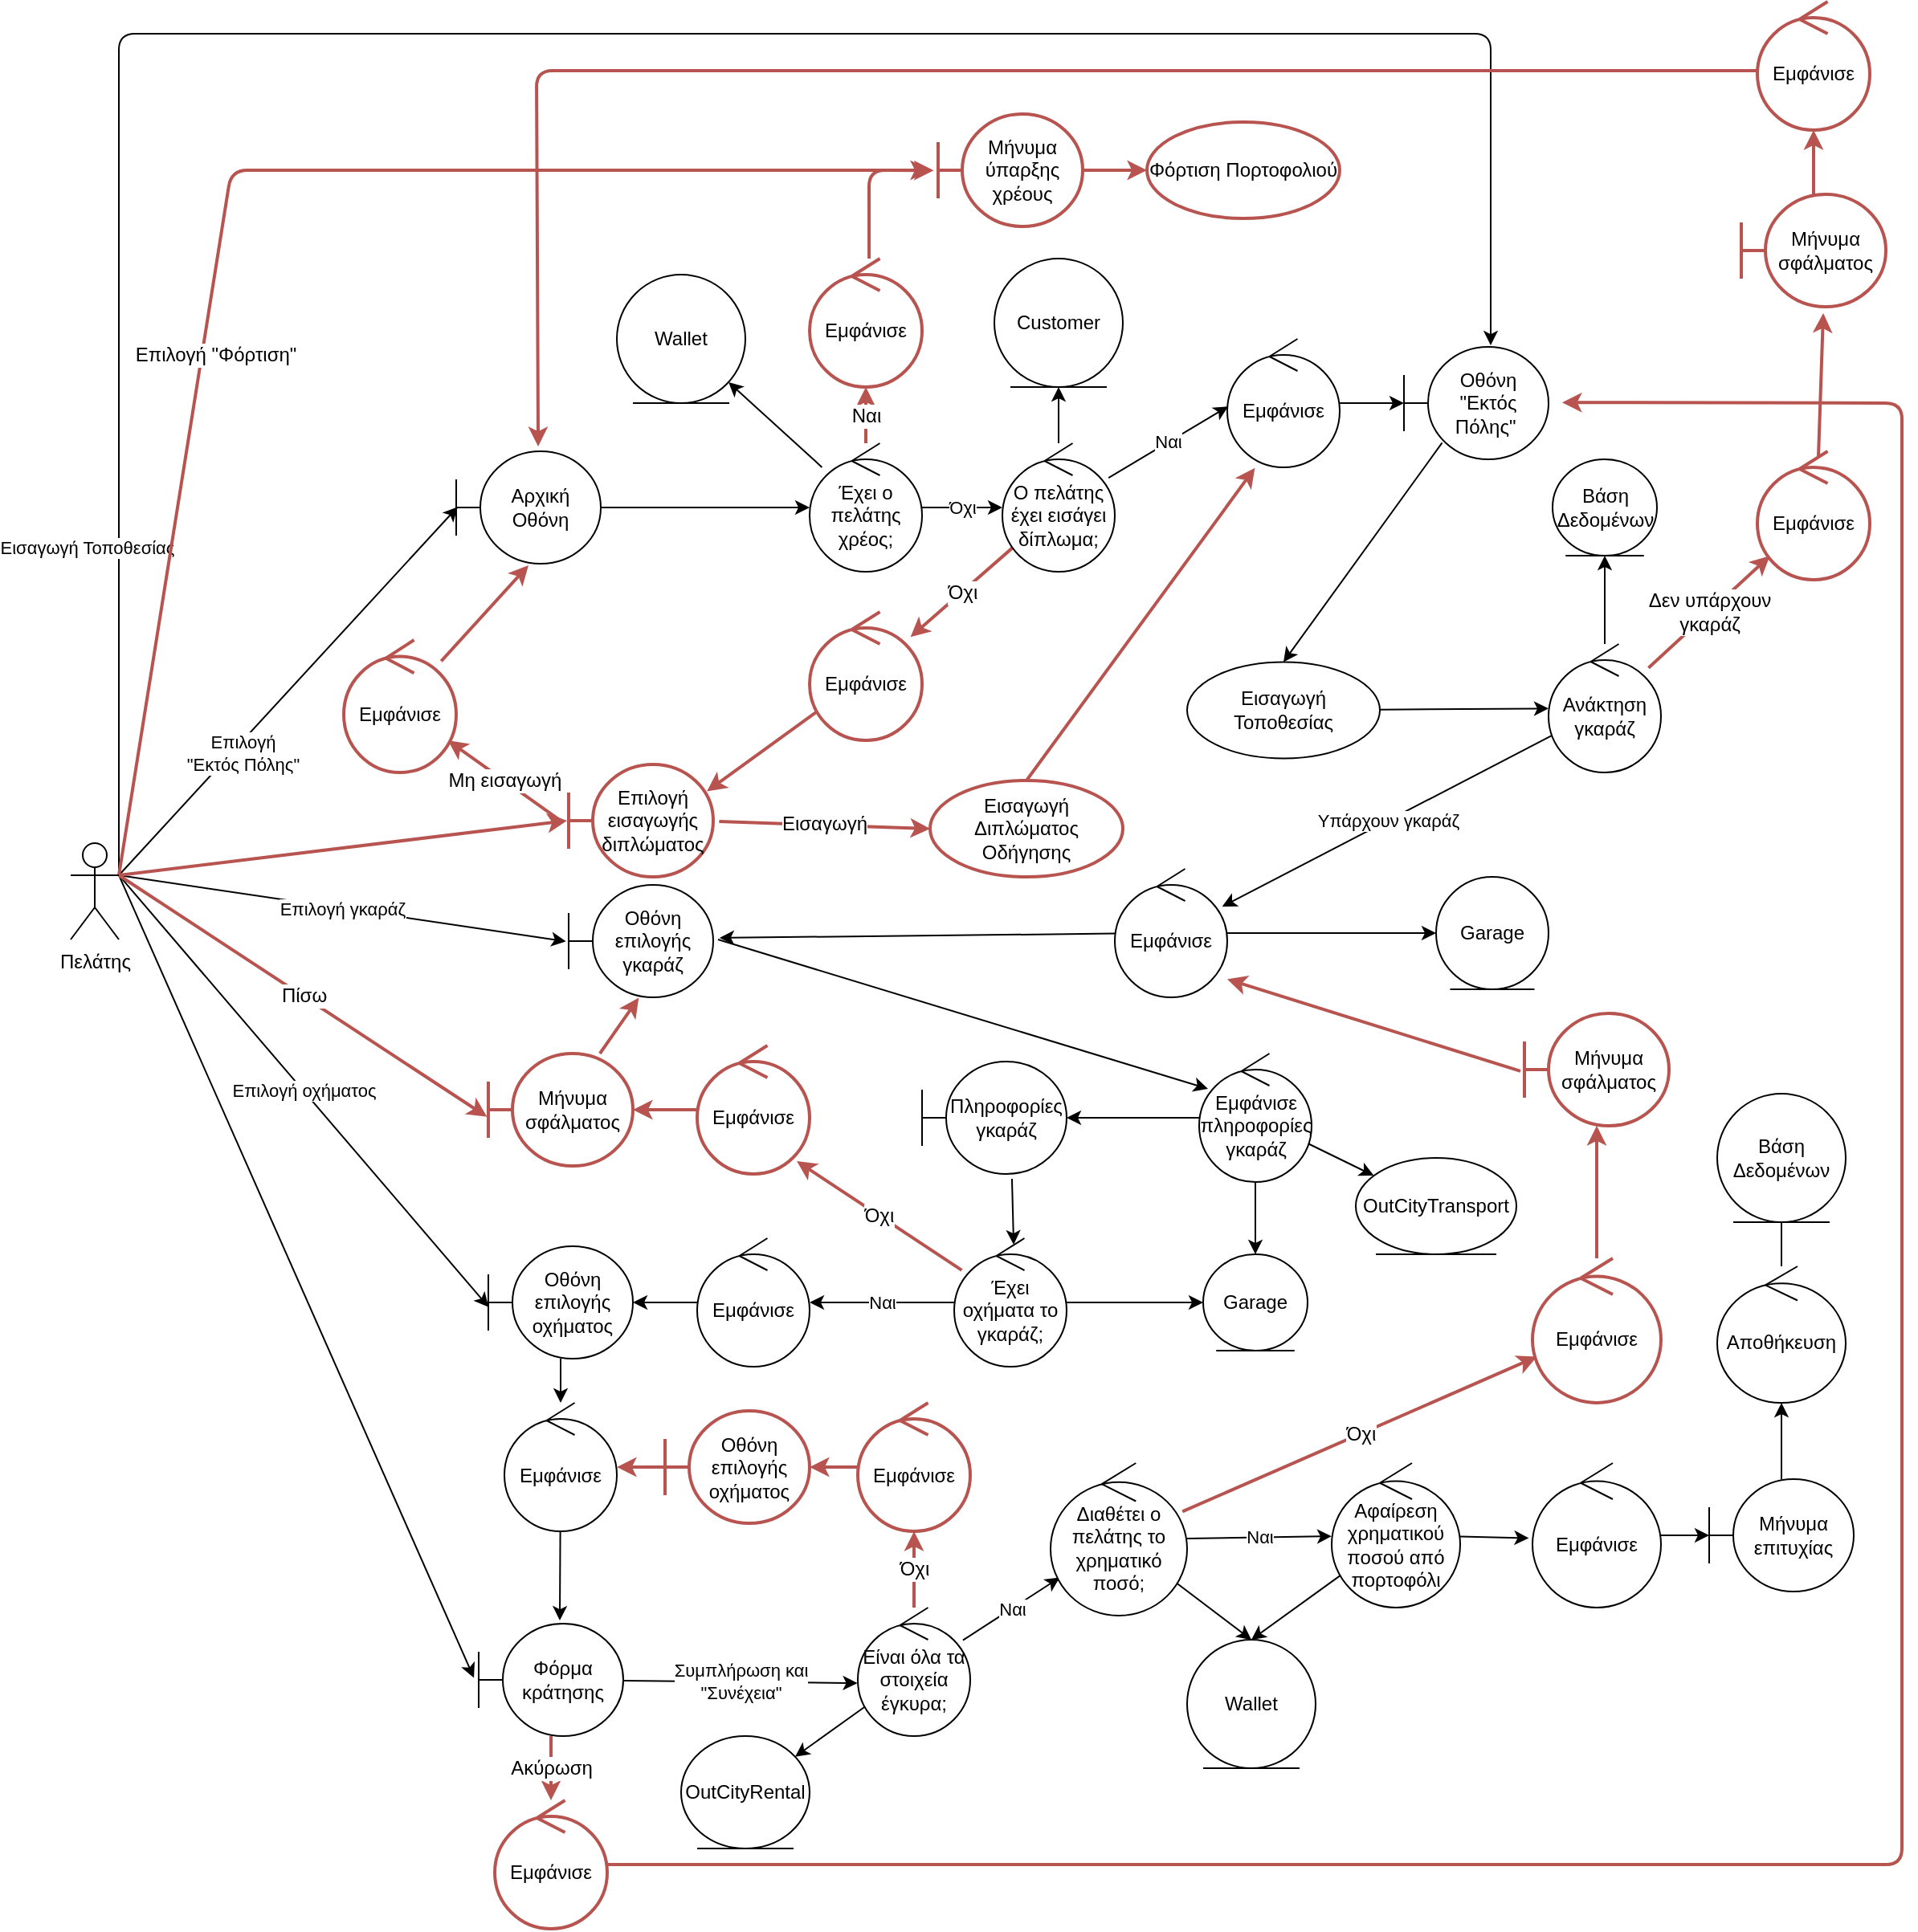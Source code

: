 <mxfile>
    <diagram id="-z3Yh579_QSOd7VFaLvF" name="Page-1">
        <mxGraphModel dx="2342" dy="1142" grid="1" gridSize="10" guides="1" tooltips="1" connect="1" arrows="1" fold="1" page="1" pageScale="1" pageWidth="850" pageHeight="1100" math="0" shadow="0">
            <root>
                <mxCell id="0"/>
                <mxCell id="1" parent="0"/>
                <mxCell id="128" value="Επιλογή&lt;br&gt;&quot;Εκτός Πόλης&quot;" style="edgeStyle=none;html=1;exitX=1;exitY=0.333;exitDx=0;exitDy=0;exitPerimeter=0;entryX=0.011;entryY=0.494;entryDx=0;entryDy=0;entryPerimeter=0;" parent="1" source="2" target="126" edge="1">
                    <mxGeometry x="-0.307" y="-5" relative="1" as="geometry">
                        <Array as="points"/>
                        <mxPoint as="offset"/>
                    </mxGeometry>
                </mxCell>
                <mxCell id="148" value="Επιλογή γκαράζ" style="edgeStyle=none;html=1;exitX=1;exitY=0.333;exitDx=0;exitDy=0;exitPerimeter=0;entryX=-0.019;entryY=0.502;entryDx=0;entryDy=0;entryPerimeter=0;" parent="1" source="2" target="146" edge="1">
                    <mxGeometry relative="1" as="geometry">
                        <Array as="points"/>
                    </mxGeometry>
                </mxCell>
                <mxCell id="160" value="Επιλογή οχήματος" style="edgeStyle=none;html=1;exitX=1;exitY=0.333;exitDx=0;exitDy=0;exitPerimeter=0;entryX=0.002;entryY=0.541;entryDx=0;entryDy=0;entryPerimeter=0;" parent="1" source="2" target="157" edge="1">
                    <mxGeometry relative="1" as="geometry"/>
                </mxCell>
                <mxCell id="165" value="" style="edgeStyle=none;html=1;exitX=1;exitY=0.333;exitDx=0;exitDy=0;exitPerimeter=0;entryX=-0.033;entryY=0.482;entryDx=0;entryDy=0;entryPerimeter=0;" parent="1" source="2" target="163" edge="1">
                    <mxGeometry relative="1" as="geometry"/>
                </mxCell>
                <mxCell id="198" style="edgeStyle=none;html=1;exitX=1;exitY=0.333;exitDx=0;exitDy=0;exitPerimeter=0;entryX=-0.011;entryY=0.5;entryDx=0;entryDy=0;entryPerimeter=0;fontSize=12;fillColor=default;strokeColor=#b85450;strokeWidth=2;" parent="1" source="2" target="196" edge="1">
                    <mxGeometry relative="1" as="geometry">
                        <Array as="points"/>
                    </mxGeometry>
                </mxCell>
                <mxCell id="228" value="Εισαγωγή Τοποθεσίας" style="edgeStyle=none;html=1;entryX=0.6;entryY=-0.014;entryDx=0;entryDy=0;entryPerimeter=0;exitX=1;exitY=0.333;exitDx=0;exitDy=0;exitPerimeter=0;" parent="1" source="2" target="224" edge="1">
                    <mxGeometry x="-0.741" y="20" relative="1" as="geometry">
                        <Array as="points">
                            <mxPoint x="10" y="140"/>
                            <mxPoint x="864" y="140"/>
                        </Array>
                        <mxPoint as="offset"/>
                    </mxGeometry>
                </mxCell>
                <mxCell id="241" value="Πίσω" style="edgeStyle=none;html=1;exitX=1;exitY=0.333;exitDx=0;exitDy=0;exitPerimeter=0;entryX=-0.009;entryY=0.563;entryDx=0;entryDy=0;entryPerimeter=0;fontSize=12;fillColor=default;strokeColor=#b85450;strokeWidth=2;" parent="1" source="2" target="238" edge="1">
                    <mxGeometry relative="1" as="geometry"/>
                </mxCell>
                <mxCell id="268" value="Επιλογή &quot;Φόρτιση&quot;" style="edgeStyle=none;html=1;exitX=1;exitY=0.333;exitDx=0;exitDy=0;exitPerimeter=0;entryX=-0.056;entryY=0.5;entryDx=0;entryDy=0;entryPerimeter=0;fontSize=12;strokeColor=#b85450;fillColor=default;strokeWidth=2;" edge="1" parent="1" source="2" target="187">
                    <mxGeometry x="-0.251" y="-8" relative="1" as="geometry">
                        <Array as="points">
                            <mxPoint x="80" y="225"/>
                        </Array>
                        <mxPoint as="offset"/>
                    </mxGeometry>
                </mxCell>
                <mxCell id="2" value="Πελάτης" style="shape=umlActor;verticalLabelPosition=bottom;verticalAlign=top;html=1;" parent="1" vertex="1">
                    <mxGeometry x="-20" y="644" width="30" height="60" as="geometry"/>
                </mxCell>
                <mxCell id="131" value="" style="edgeStyle=none;html=1;" parent="1" source="126" target="129" edge="1">
                    <mxGeometry relative="1" as="geometry"/>
                </mxCell>
                <mxCell id="126" value="Αρχική Οθόνη" style="shape=umlBoundary;whiteSpace=wrap;html=1;" parent="1" vertex="1">
                    <mxGeometry x="220" y="400" width="90" height="70" as="geometry"/>
                </mxCell>
                <mxCell id="133" value="Όχι" style="edgeStyle=none;html=1;" parent="1" source="129" target="132" edge="1">
                    <mxGeometry relative="1" as="geometry"/>
                </mxCell>
                <mxCell id="135" value="" style="edgeStyle=none;html=1;" parent="1" source="129" target="134" edge="1">
                    <mxGeometry relative="1" as="geometry"/>
                </mxCell>
                <mxCell id="186" value="Ναι" style="edgeStyle=none;html=1;fontSize=12;fillColor=default;strokeColor=#b85450;strokeWidth=2;" parent="1" source="129" target="185" edge="1">
                    <mxGeometry relative="1" as="geometry"/>
                </mxCell>
                <mxCell id="129" value="Έχει ο πελάτης χρέος;" style="ellipse;shape=umlControl;whiteSpace=wrap;html=1;" parent="1" vertex="1">
                    <mxGeometry x="440" y="395" width="70" height="80" as="geometry"/>
                </mxCell>
                <mxCell id="137" value="" style="edgeStyle=none;html=1;" parent="1" source="132" target="136" edge="1">
                    <mxGeometry relative="1" as="geometry"/>
                </mxCell>
                <mxCell id="139" value="Ναι" style="edgeStyle=none;html=1;entryX=0.008;entryY=0.526;entryDx=0;entryDy=0;entryPerimeter=0;" parent="1" source="132" target="225" edge="1">
                    <mxGeometry relative="1" as="geometry"/>
                </mxCell>
                <mxCell id="195" value="Όχι" style="edgeStyle=none;html=1;fontSize=12;fillColor=default;strokeColor=#b85450;strokeWidth=2;" parent="1" source="132" target="194" edge="1">
                    <mxGeometry relative="1" as="geometry"/>
                </mxCell>
                <mxCell id="132" value="Ο πελάτης έχει εισάγει δίπλωμα;" style="ellipse;shape=umlControl;whiteSpace=wrap;html=1;" parent="1" vertex="1">
                    <mxGeometry x="560" y="395" width="70" height="80" as="geometry"/>
                </mxCell>
                <mxCell id="134" value="Wallet" style="ellipse;shape=umlEntity;whiteSpace=wrap;html=1;" parent="1" vertex="1">
                    <mxGeometry x="320" y="290" width="80" height="80" as="geometry"/>
                </mxCell>
                <mxCell id="136" value="Customer" style="ellipse;shape=umlEntity;whiteSpace=wrap;html=1;" parent="1" vertex="1">
                    <mxGeometry x="555" y="280" width="80" height="80" as="geometry"/>
                </mxCell>
                <mxCell id="143" value="" style="edgeStyle=none;html=1;" parent="1" source="138" target="140" edge="1">
                    <mxGeometry relative="1" as="geometry"/>
                </mxCell>
                <mxCell id="138" value="Εισαγωγή Τοποθεσίας" style="ellipse;whiteSpace=wrap;html=1;" parent="1" vertex="1">
                    <mxGeometry x="675" y="531.25" width="120" height="60" as="geometry"/>
                </mxCell>
                <mxCell id="142" value="" style="edgeStyle=none;html=1;" parent="1" source="140" target="141" edge="1">
                    <mxGeometry relative="1" as="geometry"/>
                </mxCell>
                <mxCell id="145" value="Υπάρχουν γκαράζ" style="edgeStyle=none;html=1;" parent="1" source="140" target="144" edge="1">
                    <mxGeometry relative="1" as="geometry"/>
                </mxCell>
                <mxCell id="210" value="Δεν υπάρχουν&lt;br&gt;γκαράζ" style="edgeStyle=none;html=1;fontSize=12;fillColor=default;strokeColor=#b85450;strokeWidth=2;" parent="1" source="140" target="209" edge="1">
                    <mxGeometry relative="1" as="geometry"/>
                </mxCell>
                <mxCell id="140" value="Ανάκτηση γκαράζ" style="ellipse;shape=umlControl;whiteSpace=wrap;html=1;" parent="1" vertex="1">
                    <mxGeometry x="900" y="520" width="70" height="80" as="geometry"/>
                </mxCell>
                <mxCell id="141" value="Βάση Δεδομένων" style="ellipse;shape=umlEntity;whiteSpace=wrap;html=1;" parent="1" vertex="1">
                    <mxGeometry x="902.5" y="405" width="65" height="60" as="geometry"/>
                </mxCell>
                <mxCell id="147" style="edgeStyle=none;html=1;entryX=1.044;entryY=0.471;entryDx=0;entryDy=0;entryPerimeter=0;" parent="1" source="144" target="146" edge="1">
                    <mxGeometry relative="1" as="geometry">
                        <Array as="points"/>
                    </mxGeometry>
                </mxCell>
                <mxCell id="219" value="" style="edgeStyle=none;html=1;" parent="1" source="144" target="218" edge="1">
                    <mxGeometry relative="1" as="geometry"/>
                </mxCell>
                <mxCell id="144" value="Εμφάνισε" style="ellipse;shape=umlControl;whiteSpace=wrap;html=1;" parent="1" vertex="1">
                    <mxGeometry x="630" y="660" width="70" height="80" as="geometry"/>
                </mxCell>
                <mxCell id="150" style="edgeStyle=none;html=1;exitX=1.033;exitY=0.486;exitDx=0;exitDy=0;exitPerimeter=0;entryX=0.079;entryY=0.275;entryDx=0;entryDy=0;entryPerimeter=0;" parent="1" source="146" target="149" edge="1">
                    <mxGeometry relative="1" as="geometry"/>
                </mxCell>
                <mxCell id="146" value="Οθόνη επιλογής γκαράζ" style="shape=umlBoundary;whiteSpace=wrap;html=1;" parent="1" vertex="1">
                    <mxGeometry x="290" y="670" width="90" height="70" as="geometry"/>
                </mxCell>
                <mxCell id="152" value="" style="edgeStyle=none;html=1;" parent="1" source="149" target="151" edge="1">
                    <mxGeometry relative="1" as="geometry"/>
                </mxCell>
                <mxCell id="232" style="edgeStyle=none;html=1;" parent="1" source="149" target="231" edge="1">
                    <mxGeometry relative="1" as="geometry"/>
                </mxCell>
                <mxCell id="266" style="edgeStyle=none;html=1;" parent="1" source="149" target="155" edge="1">
                    <mxGeometry relative="1" as="geometry"/>
                </mxCell>
                <mxCell id="149" value="Εμφάνισε πληροφορίες&lt;br&gt;γκαράζ" style="ellipse;shape=umlControl;whiteSpace=wrap;html=1;" parent="1" vertex="1">
                    <mxGeometry x="682.5" y="775" width="70" height="80" as="geometry"/>
                </mxCell>
                <mxCell id="151" value="Garage" style="ellipse;shape=umlEntity;whiteSpace=wrap;html=1;" parent="1" vertex="1">
                    <mxGeometry x="685" y="900" width="65" height="60" as="geometry"/>
                </mxCell>
                <mxCell id="159" value="Ναι" style="edgeStyle=none;html=1;" parent="1" source="153" target="234" edge="1">
                    <mxGeometry relative="1" as="geometry">
                        <mxPoint x="420" y="900" as="targetPoint"/>
                    </mxGeometry>
                </mxCell>
                <mxCell id="230" style="edgeStyle=none;html=1;entryX=0;entryY=0.5;entryDx=0;entryDy=0;" parent="1" source="153" target="151" edge="1">
                    <mxGeometry relative="1" as="geometry"/>
                </mxCell>
                <mxCell id="237" value="Όχι" style="edgeStyle=none;html=1;entryX=0.886;entryY=0.9;entryDx=0;entryDy=0;entryPerimeter=0;fontSize=12;fillColor=default;strokeColor=#b85450;strokeWidth=2;" parent="1" source="153" target="236" edge="1">
                    <mxGeometry relative="1" as="geometry"/>
                </mxCell>
                <mxCell id="153" value="Έχει οχήματα το γκαράζ;" style="ellipse;shape=umlControl;whiteSpace=wrap;html=1;" parent="1" vertex="1">
                    <mxGeometry x="530" y="890" width="70" height="80" as="geometry"/>
                </mxCell>
                <mxCell id="155" value="OutCityTransport" style="ellipse;shape=umlEntity;whiteSpace=wrap;html=1;" parent="1" vertex="1">
                    <mxGeometry x="780" y="840" width="100" height="60" as="geometry"/>
                </mxCell>
                <mxCell id="162" value="" style="edgeStyle=none;html=1;" parent="1" source="157" target="161" edge="1">
                    <mxGeometry relative="1" as="geometry"/>
                </mxCell>
                <mxCell id="157" value="Οθόνη επιλογής οχήματος" style="shape=umlBoundary;whiteSpace=wrap;html=1;" parent="1" vertex="1">
                    <mxGeometry x="240" y="895" width="90" height="70" as="geometry"/>
                </mxCell>
                <mxCell id="164" style="edgeStyle=none;html=1;entryX=0.561;entryY=-0.028;entryDx=0;entryDy=0;entryPerimeter=0;" parent="1" source="161" target="163" edge="1">
                    <mxGeometry relative="1" as="geometry"/>
                </mxCell>
                <mxCell id="161" value="Εμφάνισε" style="ellipse;shape=umlControl;whiteSpace=wrap;html=1;" parent="1" vertex="1">
                    <mxGeometry x="250" y="992.5" width="70" height="80" as="geometry"/>
                </mxCell>
                <mxCell id="167" value="Συμπλήρωση και&lt;br&gt;&quot;Συνέχεια&quot;" style="edgeStyle=none;html=1;entryX=-0.003;entryY=0.588;entryDx=0;entryDy=0;entryPerimeter=0;" parent="1" source="163" target="166" edge="1">
                    <mxGeometry relative="1" as="geometry"/>
                </mxCell>
                <mxCell id="247" value="Ακύρωση" style="edgeStyle=none;html=1;fontSize=12;fillColor=default;strokeColor=#b85450;strokeWidth=2;" parent="1" source="163" target="246" edge="1">
                    <mxGeometry relative="1" as="geometry"/>
                </mxCell>
                <mxCell id="163" value="Φόρμα κράτησης" style="shape=umlBoundary;whiteSpace=wrap;html=1;" parent="1" vertex="1">
                    <mxGeometry x="234" y="1130" width="90" height="70" as="geometry"/>
                </mxCell>
                <mxCell id="169" value="Ναι" style="edgeStyle=none;html=1;" parent="1" source="166" target="168" edge="1">
                    <mxGeometry relative="1" as="geometry"/>
                </mxCell>
                <mxCell id="171" value="" style="edgeStyle=none;html=1;" parent="1" source="166" target="170" edge="1">
                    <mxGeometry relative="1" as="geometry"/>
                </mxCell>
                <mxCell id="251" value="Όχι" style="edgeStyle=none;html=1;fontSize=12;fillColor=default;strokeColor=#b85450;strokeWidth=2;" parent="1" source="166" target="250" edge="1">
                    <mxGeometry relative="1" as="geometry"/>
                </mxCell>
                <mxCell id="166" value="Είναι όλα τα στοιχεία έγκυρα;" style="ellipse;shape=umlControl;whiteSpace=wrap;html=1;" parent="1" vertex="1">
                    <mxGeometry x="470" y="1120" width="70" height="80" as="geometry"/>
                </mxCell>
                <mxCell id="173" value="" style="edgeStyle=none;html=1;entryX=0.5;entryY=0;entryDx=0;entryDy=0;" parent="1" source="168" target="172" edge="1">
                    <mxGeometry relative="1" as="geometry"/>
                </mxCell>
                <mxCell id="175" value="Ναι" style="edgeStyle=none;html=1;" parent="1" source="168" target="174" edge="1">
                    <mxGeometry relative="1" as="geometry"/>
                </mxCell>
                <mxCell id="261" value="Όχι" style="edgeStyle=none;html=1;fontSize=12;fillColor=default;strokeColor=#b85450;strokeWidth=2;" parent="1" source="168" target="260" edge="1">
                    <mxGeometry relative="1" as="geometry"/>
                </mxCell>
                <mxCell id="168" value="Διαθέτει ο πελάτης το χρηματικό ποσό;" style="ellipse;shape=umlControl;whiteSpace=wrap;html=1;" parent="1" vertex="1">
                    <mxGeometry x="590" y="1030" width="85" height="95" as="geometry"/>
                </mxCell>
                <mxCell id="170" value="OutCityRental" style="ellipse;shape=umlEntity;whiteSpace=wrap;html=1;" parent="1" vertex="1">
                    <mxGeometry x="360" y="1200" width="80" height="70" as="geometry"/>
                </mxCell>
                <mxCell id="172" value="Wallet" style="ellipse;shape=umlEntity;whiteSpace=wrap;html=1;" parent="1" vertex="1">
                    <mxGeometry x="675" y="1140" width="80" height="80" as="geometry"/>
                </mxCell>
                <mxCell id="199" style="edgeStyle=none;html=1;entryX=0.5;entryY=0;entryDx=0;entryDy=0;" parent="1" source="174" target="172" edge="1">
                    <mxGeometry relative="1" as="geometry"/>
                </mxCell>
                <mxCell id="257" style="edgeStyle=none;html=1;entryX=-0.028;entryY=0.519;entryDx=0;entryDy=0;entryPerimeter=0;" parent="1" source="174" target="255" edge="1">
                    <mxGeometry relative="1" as="geometry"/>
                </mxCell>
                <mxCell id="174" value="Αφαίρεση χρηματικού ποσού από πορτοφόλι" style="ellipse;shape=umlControl;whiteSpace=wrap;html=1;" parent="1" vertex="1">
                    <mxGeometry x="765" y="1030" width="80" height="90" as="geometry"/>
                </mxCell>
                <mxCell id="184" style="edgeStyle=none;html=1;entryX=0.5;entryY=0;entryDx=0;entryDy=0;" parent="1" source="179" target="183" edge="1">
                    <mxGeometry relative="1" as="geometry"/>
                </mxCell>
                <mxCell id="179" value="Αποθήκευση" style="ellipse;shape=umlControl;whiteSpace=wrap;html=1;" parent="1" vertex="1">
                    <mxGeometry x="1005" y="907.5" width="80" height="85" as="geometry"/>
                </mxCell>
                <mxCell id="183" value="Βάση Δεδομένων" style="ellipse;shape=umlEntity;whiteSpace=wrap;html=1;" parent="1" vertex="1">
                    <mxGeometry x="1005" y="800" width="80" height="80" as="geometry"/>
                </mxCell>
                <mxCell id="190" style="edgeStyle=none;html=1;entryX=-0.03;entryY=0.502;entryDx=0;entryDy=0;entryPerimeter=0;fontSize=12;fillColor=default;strokeColor=#b85450;strokeWidth=2;exitX=0.529;exitY=0;exitDx=0;exitDy=0;exitPerimeter=0;" parent="1" source="185" target="187" edge="1">
                    <mxGeometry relative="1" as="geometry">
                        <Array as="points">
                            <mxPoint x="477" y="225"/>
                        </Array>
                    </mxGeometry>
                </mxCell>
                <mxCell id="185" value="Εμφάνισε" style="ellipse;shape=umlControl;whiteSpace=wrap;html=1;fillColor=default;strokeColor=#b85450;strokeWidth=2;" parent="1" vertex="1">
                    <mxGeometry x="440" y="280" width="70" height="80" as="geometry"/>
                </mxCell>
                <mxCell id="191" style="edgeStyle=none;html=1;entryX=0;entryY=0.5;entryDx=0;entryDy=0;fontSize=12;fillColor=default;strokeColor=#b85450;strokeWidth=2;" parent="1" source="187" target="267" edge="1">
                    <mxGeometry relative="1" as="geometry">
                        <mxPoint x="648.686" y="225.84" as="targetPoint"/>
                    </mxGeometry>
                </mxCell>
                <mxCell id="187" value="Μήνυμα ύπαρξης χρέους" style="shape=umlBoundary;whiteSpace=wrap;html=1;fillColor=none;strokeColor=#b85450;strokeWidth=2;" parent="1" vertex="1">
                    <mxGeometry x="520" y="190" width="90" height="70" as="geometry"/>
                </mxCell>
                <mxCell id="197" style="edgeStyle=none;html=1;entryX=0.956;entryY=0.239;entryDx=0;entryDy=0;entryPerimeter=0;fontSize=12;fillColor=default;strokeColor=#b85450;strokeWidth=2;" parent="1" source="194" target="196" edge="1">
                    <mxGeometry relative="1" as="geometry">
                        <Array as="points"/>
                    </mxGeometry>
                </mxCell>
                <mxCell id="194" value="Εμφάνισε" style="ellipse;shape=umlControl;whiteSpace=wrap;html=1;strokeColor=#b85450;strokeWidth=2;" parent="1" vertex="1">
                    <mxGeometry x="440" y="500" width="70" height="80" as="geometry"/>
                </mxCell>
                <mxCell id="201" value="Μη εισαγωγή" style="edgeStyle=none;html=1;fontSize=12;fillColor=default;strokeColor=#b85450;strokeWidth=2;exitX=-0.056;exitY=0.5;exitDx=0;exitDy=0;exitPerimeter=0;" parent="1" source="196" target="200" edge="1">
                    <mxGeometry x="0.004" relative="1" as="geometry">
                        <mxPoint as="offset"/>
                    </mxGeometry>
                </mxCell>
                <mxCell id="206" value="Εισαγωγή" style="edgeStyle=none;html=1;fontSize=12;fillColor=default;strokeColor=#b85450;strokeWidth=2;entryX=0;entryY=0.5;entryDx=0;entryDy=0;exitX=1.041;exitY=0.508;exitDx=0;exitDy=0;exitPerimeter=0;" parent="1" source="196" target="205" edge="1">
                    <mxGeometry x="0.013" y="1" relative="1" as="geometry">
                        <Array as="points"/>
                        <mxPoint x="-1" as="offset"/>
                    </mxGeometry>
                </mxCell>
                <mxCell id="196" value="Επιλογή εισαγωγής διπλώματος" style="shape=umlBoundary;whiteSpace=wrap;html=1;strokeColor=#b85450;strokeWidth=2;" parent="1" vertex="1">
                    <mxGeometry x="290" y="595" width="90" height="70" as="geometry"/>
                </mxCell>
                <mxCell id="203" style="edgeStyle=none;html=1;entryX=0.5;entryY=1.014;entryDx=0;entryDy=0;entryPerimeter=0;fontSize=12;fillColor=default;strokeColor=#b85450;strokeWidth=2;" parent="1" source="200" target="126" edge="1">
                    <mxGeometry relative="1" as="geometry"/>
                </mxCell>
                <mxCell id="200" value="Εμφάνισε" style="ellipse;shape=umlControl;whiteSpace=wrap;html=1;fillColor=default;strokeColor=#b85450;strokeWidth=2;" parent="1" vertex="1">
                    <mxGeometry x="150" y="517.5" width="70" height="82.5" as="geometry"/>
                </mxCell>
                <mxCell id="207" style="edgeStyle=none;html=1;entryX=0.246;entryY=1.004;entryDx=0;entryDy=0;fontSize=12;fillColor=default;strokeColor=#b85450;strokeWidth=2;exitX=0.5;exitY=0;exitDx=0;exitDy=0;entryPerimeter=0;" parent="1" source="205" target="225" edge="1">
                    <mxGeometry relative="1" as="geometry">
                        <Array as="points"/>
                    </mxGeometry>
                </mxCell>
                <mxCell id="205" value="Εισαγωγή Διπλώματος Οδήγησης" style="ellipse;whiteSpace=wrap;html=1;strokeColor=#b85450;strokeWidth=2;" parent="1" vertex="1">
                    <mxGeometry x="515" y="605" width="120" height="60" as="geometry"/>
                </mxCell>
                <mxCell id="211" style="edgeStyle=none;html=1;exitX=0.014;exitY=0.538;exitDx=0;exitDy=0;exitPerimeter=0;fontSize=12;fillColor=default;strokeColor=#b85450;strokeWidth=2;entryX=0.567;entryY=-0.043;entryDx=0;entryDy=0;entryPerimeter=0;" parent="1" source="213" target="126" edge="1">
                    <mxGeometry relative="1" as="geometry">
                        <Array as="points">
                            <mxPoint x="270" y="163"/>
                        </Array>
                        <mxPoint x="270" y="390" as="targetPoint"/>
                    </mxGeometry>
                </mxCell>
                <mxCell id="214" value="" style="edgeStyle=none;html=1;fontSize=12;fillColor=default;strokeColor=#b85450;strokeWidth=2;entryX=0.567;entryY=1.057;entryDx=0;entryDy=0;entryPerimeter=0;exitX=0.543;exitY=0.038;exitDx=0;exitDy=0;exitPerimeter=0;" parent="1" source="209" target="212" edge="1">
                    <mxGeometry relative="1" as="geometry"/>
                </mxCell>
                <mxCell id="209" value="Εμφάνισε" style="ellipse;shape=umlControl;whiteSpace=wrap;html=1;strokeColor=#b85450;strokeWidth=2;" parent="1" vertex="1">
                    <mxGeometry x="1030" y="400" width="70" height="80" as="geometry"/>
                </mxCell>
                <mxCell id="215" value="" style="edgeStyle=none;html=1;fontSize=12;fillColor=default;strokeColor=#b85450;strokeWidth=2;" parent="1" source="212" target="213" edge="1">
                    <mxGeometry relative="1" as="geometry"/>
                </mxCell>
                <mxCell id="212" value="Μήνυμα σφάλματος" style="shape=umlBoundary;whiteSpace=wrap;html=1;fillColor=none;strokeColor=#b85450;strokeWidth=2;" parent="1" vertex="1">
                    <mxGeometry x="1020" y="240" width="90" height="70" as="geometry"/>
                </mxCell>
                <mxCell id="213" value="Εμφάνισε" style="ellipse;shape=umlControl;whiteSpace=wrap;html=1;strokeColor=#b85450;strokeWidth=2;" parent="1" vertex="1">
                    <mxGeometry x="1030" y="120" width="70" height="80" as="geometry"/>
                </mxCell>
                <mxCell id="218" value="Garage" style="ellipse;shape=umlEntity;whiteSpace=wrap;html=1;" parent="1" vertex="1">
                    <mxGeometry x="830" y="665" width="70" height="70" as="geometry"/>
                </mxCell>
                <mxCell id="227" style="edgeStyle=none;html=1;entryX=0.5;entryY=0;entryDx=0;entryDy=0;exitX=0.264;exitY=0.853;exitDx=0;exitDy=0;exitPerimeter=0;" parent="1" source="224" target="138" edge="1">
                    <mxGeometry relative="1" as="geometry"/>
                </mxCell>
                <mxCell id="224" value="Οθόνη &quot;Εκτός Πόλης&quot;&amp;nbsp;" style="shape=umlBoundary;whiteSpace=wrap;html=1;fillColor=default;strokeColor=default;strokeWidth=1;fontColor=default;" parent="1" vertex="1">
                    <mxGeometry x="810" y="335" width="90" height="70" as="geometry"/>
                </mxCell>
                <mxCell id="226" value="" style="edgeStyle=none;html=1;" parent="1" source="225" target="224" edge="1">
                    <mxGeometry relative="1" as="geometry"/>
                </mxCell>
                <mxCell id="225" value="Εμφάνισε" style="ellipse;shape=umlControl;whiteSpace=wrap;html=1;" parent="1" vertex="1">
                    <mxGeometry x="700" y="330" width="70" height="80" as="geometry"/>
                </mxCell>
                <mxCell id="233" style="edgeStyle=none;html=1;entryX=0.529;entryY=0.05;entryDx=0;entryDy=0;entryPerimeter=0;exitX=0.622;exitY=1.043;exitDx=0;exitDy=0;exitPerimeter=0;" parent="1" source="231" target="153" edge="1">
                    <mxGeometry relative="1" as="geometry"/>
                </mxCell>
                <mxCell id="231" value="Πληροφορίες γκαράζ" style="shape=umlBoundary;whiteSpace=wrap;html=1;" parent="1" vertex="1">
                    <mxGeometry x="510" y="780" width="90" height="70" as="geometry"/>
                </mxCell>
                <mxCell id="235" value="" style="edgeStyle=none;html=1;" parent="1" source="234" target="157" edge="1">
                    <mxGeometry relative="1" as="geometry"/>
                </mxCell>
                <mxCell id="234" value="Εμφάνισε" style="ellipse;shape=umlControl;whiteSpace=wrap;html=1;" parent="1" vertex="1">
                    <mxGeometry x="370" y="890" width="70" height="80" as="geometry"/>
                </mxCell>
                <mxCell id="239" value="" style="edgeStyle=none;html=1;fontSize=12;fillColor=default;strokeColor=#b85450;strokeWidth=2;" parent="1" source="236" target="238" edge="1">
                    <mxGeometry relative="1" as="geometry"/>
                </mxCell>
                <mxCell id="236" value="Εμφάνισε" style="ellipse;shape=umlControl;whiteSpace=wrap;html=1;strokeColor=#b85450;strokeWidth=2;" parent="1" vertex="1">
                    <mxGeometry x="370" y="770" width="70" height="80" as="geometry"/>
                </mxCell>
                <mxCell id="243" style="edgeStyle=none;html=1;entryX=0.485;entryY=1.004;entryDx=0;entryDy=0;entryPerimeter=0;fontSize=12;fillColor=default;strokeColor=#b85450;strokeWidth=2;" parent="1" source="238" target="146" edge="1">
                    <mxGeometry relative="1" as="geometry"/>
                </mxCell>
                <mxCell id="238" value="Μήνυμα σφάλματος" style="shape=umlBoundary;whiteSpace=wrap;html=1;strokeColor=#b85450;strokeWidth=2;" parent="1" vertex="1">
                    <mxGeometry x="240" y="775" width="90" height="70" as="geometry"/>
                </mxCell>
                <mxCell id="248" style="edgeStyle=none;html=1;entryX=1.094;entryY=0.494;entryDx=0;entryDy=0;entryPerimeter=0;fontSize=12;fillColor=default;strokeColor=#b85450;strokeWidth=2;" parent="1" source="246" target="224" edge="1">
                    <mxGeometry relative="1" as="geometry">
                        <Array as="points">
                            <mxPoint x="1120" y="1280"/>
                            <mxPoint x="1120" y="830"/>
                            <mxPoint x="1120" y="370"/>
                        </Array>
                    </mxGeometry>
                </mxCell>
                <mxCell id="246" value="Εμφάνισε" style="ellipse;shape=umlControl;whiteSpace=wrap;html=1;strokeColor=#b85450;strokeWidth=2;" parent="1" vertex="1">
                    <mxGeometry x="244" y="1240" width="70" height="80" as="geometry"/>
                </mxCell>
                <mxCell id="253" value="" style="edgeStyle=none;html=1;fontSize=12;fillColor=default;strokeColor=#b85450;strokeWidth=2;" parent="1" source="250" target="252" edge="1">
                    <mxGeometry relative="1" as="geometry"/>
                </mxCell>
                <mxCell id="250" value="Εμφάνισε" style="ellipse;shape=umlControl;whiteSpace=wrap;html=1;strokeColor=#b85450;strokeWidth=2;" parent="1" vertex="1">
                    <mxGeometry x="470" y="992.5" width="70" height="80" as="geometry"/>
                </mxCell>
                <mxCell id="254" value="" style="edgeStyle=none;html=1;fontSize=12;fillColor=default;strokeColor=#b85450;strokeWidth=2;" parent="1" source="252" target="161" edge="1">
                    <mxGeometry relative="1" as="geometry"/>
                </mxCell>
                <mxCell id="252" value="Οθόνη επιλογής οχήματος" style="shape=umlBoundary;whiteSpace=wrap;html=1;strokeColor=#b85450;strokeWidth=2;" parent="1" vertex="1">
                    <mxGeometry x="350" y="997.5" width="90" height="70" as="geometry"/>
                </mxCell>
                <mxCell id="258" value="" style="edgeStyle=none;html=1;" parent="1" source="255" target="256" edge="1">
                    <mxGeometry relative="1" as="geometry"/>
                </mxCell>
                <mxCell id="255" value="Εμφάνισε" style="ellipse;shape=umlControl;whiteSpace=wrap;html=1;" parent="1" vertex="1">
                    <mxGeometry x="890" y="1030" width="80" height="90" as="geometry"/>
                </mxCell>
                <mxCell id="259" value="" style="edgeStyle=none;html=1;" parent="1" source="256" target="179" edge="1">
                    <mxGeometry relative="1" as="geometry"/>
                </mxCell>
                <mxCell id="256" value="Μήνυμα επιτυχίας" style="shape=umlBoundary;whiteSpace=wrap;html=1;" parent="1" vertex="1">
                    <mxGeometry x="1000" y="1040" width="90" height="70" as="geometry"/>
                </mxCell>
                <mxCell id="264" style="edgeStyle=none;html=1;fontSize=12;fillColor=default;strokeColor=#b85450;strokeWidth=2;" parent="1" source="260" target="263" edge="1">
                    <mxGeometry relative="1" as="geometry"/>
                </mxCell>
                <mxCell id="260" value="Εμφάνισε" style="ellipse;shape=umlControl;whiteSpace=wrap;html=1;strokeColor=#b85450;strokeWidth=2;" parent="1" vertex="1">
                    <mxGeometry x="890" y="902.5" width="80" height="90" as="geometry"/>
                </mxCell>
                <mxCell id="265" style="edgeStyle=none;html=1;entryX=1;entryY=0.859;entryDx=0;entryDy=0;entryPerimeter=0;fontSize=12;fillColor=default;strokeColor=#b85450;strokeWidth=2;exitX=-0.028;exitY=0.514;exitDx=0;exitDy=0;exitPerimeter=0;" parent="1" source="263" target="144" edge="1">
                    <mxGeometry relative="1" as="geometry"/>
                </mxCell>
                <mxCell id="263" value="Μήνυμα σφάλματος" style="shape=umlBoundary;whiteSpace=wrap;html=1;strokeColor=#b85450;strokeWidth=2;" parent="1" vertex="1">
                    <mxGeometry x="885" y="750" width="90" height="70" as="geometry"/>
                </mxCell>
                <mxCell id="267" value="Φόρτιση Πορτοφολιού" style="ellipse;whiteSpace=wrap;html=1;fillColor=none;strokeColor=#b85450;strokeWidth=2;" vertex="1" parent="1">
                    <mxGeometry x="650" y="195" width="120" height="60" as="geometry"/>
                </mxCell>
            </root>
        </mxGraphModel>
    </diagram>
</mxfile>